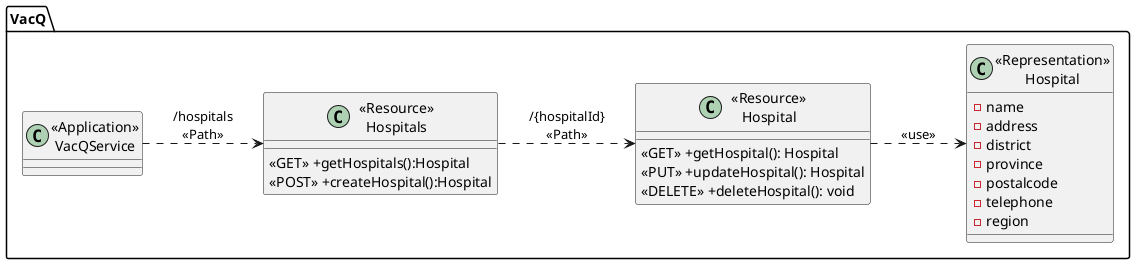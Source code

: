 @startuml Class Diagram
left to right direction
package "VacQ"{
    class "<<Application>>\nVacQService" as VacQService{}

    class "<<Resource>>\nHospitals" as ResourceHospitals{
        <<GET>> +getHospitals():Hospital
        <<POST>> +createHospital():Hospital
    }

    class "<<Resource>>\nHospital" as ResourceHospital {
        <<GET>> +getHospital(): Hospital
        <<PUT>> +updateHospital(): Hospital
        <<DELETE>> +deleteHospital(): void
    }

    class "<<Representation>>\nHospital" as RepresentationHospital {
        -name
        -address
        -district
        -province
        -postalcode
        -telephone
        -region
    }

}

VacQService ..> ResourceHospitals:"/hospitals\n<<Path>>"
ResourceHospitals ..> ResourceHospital: "/{hospitalId}\n<<Path>>"
ResourceHospital ..> RepresentationHospital: "<<use>>"

@enduml